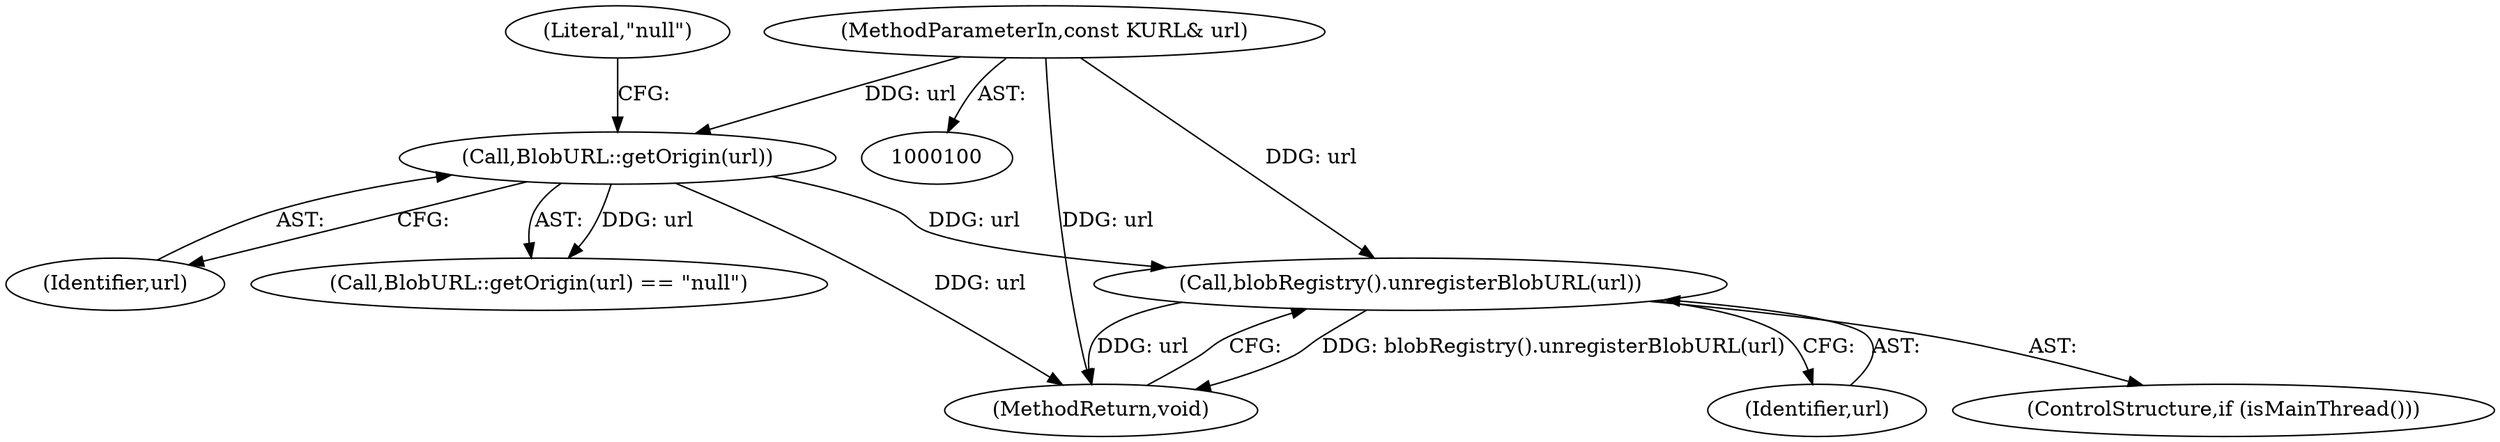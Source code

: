 digraph "1_Chrome_d0c31f0342cefc46a3b3d80359a9779d044d4c0d_15@del" {
"1000112" [label="(Call,blobRegistry().unregisterBlobURL(url))"];
"1000105" [label="(Call,BlobURL::getOrigin(url))"];
"1000101" [label="(MethodParameterIn,const KURL& url)"];
"1000105" [label="(Call,BlobURL::getOrigin(url))"];
"1000107" [label="(Literal,\"null\")"];
"1000126" [label="(MethodReturn,void)"];
"1000106" [label="(Identifier,url)"];
"1000104" [label="(Call,BlobURL::getOrigin(url) == \"null\")"];
"1000113" [label="(Identifier,url)"];
"1000110" [label="(ControlStructure,if (isMainThread()))"];
"1000112" [label="(Call,blobRegistry().unregisterBlobURL(url))"];
"1000101" [label="(MethodParameterIn,const KURL& url)"];
"1000112" -> "1000110"  [label="AST: "];
"1000112" -> "1000113"  [label="CFG: "];
"1000113" -> "1000112"  [label="AST: "];
"1000126" -> "1000112"  [label="CFG: "];
"1000112" -> "1000126"  [label="DDG: blobRegistry().unregisterBlobURL(url)"];
"1000112" -> "1000126"  [label="DDG: url"];
"1000105" -> "1000112"  [label="DDG: url"];
"1000101" -> "1000112"  [label="DDG: url"];
"1000105" -> "1000104"  [label="AST: "];
"1000105" -> "1000106"  [label="CFG: "];
"1000106" -> "1000105"  [label="AST: "];
"1000107" -> "1000105"  [label="CFG: "];
"1000105" -> "1000126"  [label="DDG: url"];
"1000105" -> "1000104"  [label="DDG: url"];
"1000101" -> "1000105"  [label="DDG: url"];
"1000101" -> "1000100"  [label="AST: "];
"1000101" -> "1000126"  [label="DDG: url"];
}
